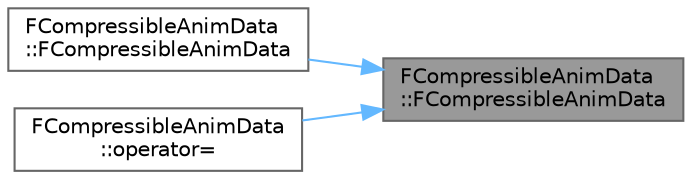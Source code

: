 digraph "FCompressibleAnimData::FCompressibleAnimData"
{
 // INTERACTIVE_SVG=YES
 // LATEX_PDF_SIZE
  bgcolor="transparent";
  edge [fontname=Helvetica,fontsize=10,labelfontname=Helvetica,labelfontsize=10];
  node [fontname=Helvetica,fontsize=10,shape=box,height=0.2,width=0.4];
  rankdir="RL";
  Node1 [id="Node000001",label="FCompressibleAnimData\l::FCompressibleAnimData",height=0.2,width=0.4,color="gray40", fillcolor="grey60", style="filled", fontcolor="black",tooltip=" "];
  Node1 -> Node2 [id="edge1_Node000001_Node000002",dir="back",color="steelblue1",style="solid",tooltip=" "];
  Node2 [id="Node000002",label="FCompressibleAnimData\l::FCompressibleAnimData",height=0.2,width=0.4,color="grey40", fillcolor="white", style="filled",URL="$d1/d4d/structFCompressibleAnimData.html#ab9298e9d38b99b2f1ffb504ba24015cc",tooltip=" "];
  Node1 -> Node3 [id="edge2_Node000001_Node000003",dir="back",color="steelblue1",style="solid",tooltip=" "];
  Node3 [id="Node000003",label="FCompressibleAnimData\l::operator=",height=0.2,width=0.4,color="grey40", fillcolor="white", style="filled",URL="$d1/d4d/structFCompressibleAnimData.html#aa0e39527733a8f7d4ff069b85506549c",tooltip=" "];
}
